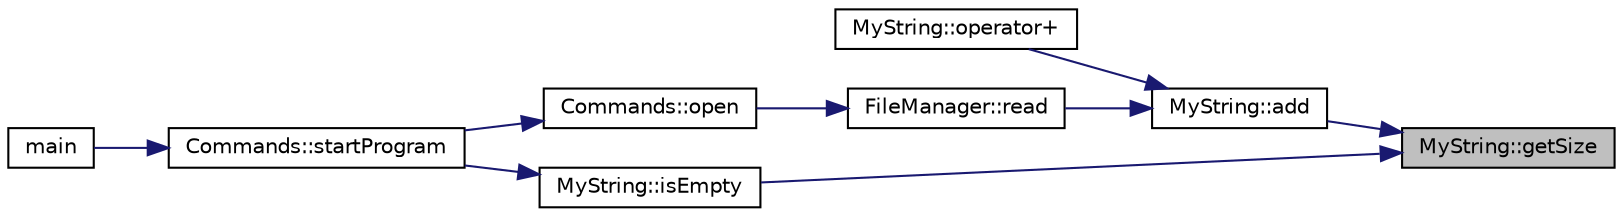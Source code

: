 digraph "MyString::getSize"
{
 // LATEX_PDF_SIZE
  edge [fontname="Helvetica",fontsize="10",labelfontname="Helvetica",labelfontsize="10"];
  node [fontname="Helvetica",fontsize="10",shape=record];
  rankdir="RL";
  Node1 [label="MyString::getSize",height=0.2,width=0.4,color="black", fillcolor="grey75", style="filled", fontcolor="black",tooltip=" "];
  Node1 -> Node2 [dir="back",color="midnightblue",fontsize="10",style="solid"];
  Node2 [label="MyString::add",height=0.2,width=0.4,color="black", fillcolor="white", style="filled",URL="$class_my_string.html#a1d2a59ad2868d0e51dce3af535bc88ab",tooltip=" "];
  Node2 -> Node3 [dir="back",color="midnightblue",fontsize="10",style="solid"];
  Node3 [label="MyString::operator+",height=0.2,width=0.4,color="black", fillcolor="white", style="filled",URL="$class_my_string.html#a1feb3c4900c4886d7cf76cbe830f4417",tooltip=" "];
  Node2 -> Node4 [dir="back",color="midnightblue",fontsize="10",style="solid"];
  Node4 [label="FileManager::read",height=0.2,width=0.4,color="black", fillcolor="white", style="filled",URL="$class_file_manager.html#aaacc67423e82375bfa5545e6f91e8b17",tooltip=" "];
  Node4 -> Node5 [dir="back",color="midnightblue",fontsize="10",style="solid"];
  Node5 [label="Commands::open",height=0.2,width=0.4,color="black", fillcolor="white", style="filled",URL="$class_commands.html#ae1f7c45c645f0043f8f1e9e8412eae93",tooltip=" "];
  Node5 -> Node6 [dir="back",color="midnightblue",fontsize="10",style="solid"];
  Node6 [label="Commands::startProgram",height=0.2,width=0.4,color="black", fillcolor="white", style="filled",URL="$class_commands.html#ac73b8b9e0ec59dc9fe32fc67f7aa6626",tooltip=" "];
  Node6 -> Node7 [dir="back",color="midnightblue",fontsize="10",style="solid"];
  Node7 [label="main",height=0.2,width=0.4,color="black", fillcolor="white", style="filled",URL="$main_8cpp.html#ae66f6b31b5ad750f1fe042a706a4e3d4",tooltip=" "];
  Node1 -> Node8 [dir="back",color="midnightblue",fontsize="10",style="solid"];
  Node8 [label="MyString::isEmpty",height=0.2,width=0.4,color="black", fillcolor="white", style="filled",URL="$class_my_string.html#a6fd24db08eeff0158df07830efcac957",tooltip=" "];
  Node8 -> Node6 [dir="back",color="midnightblue",fontsize="10",style="solid"];
}
